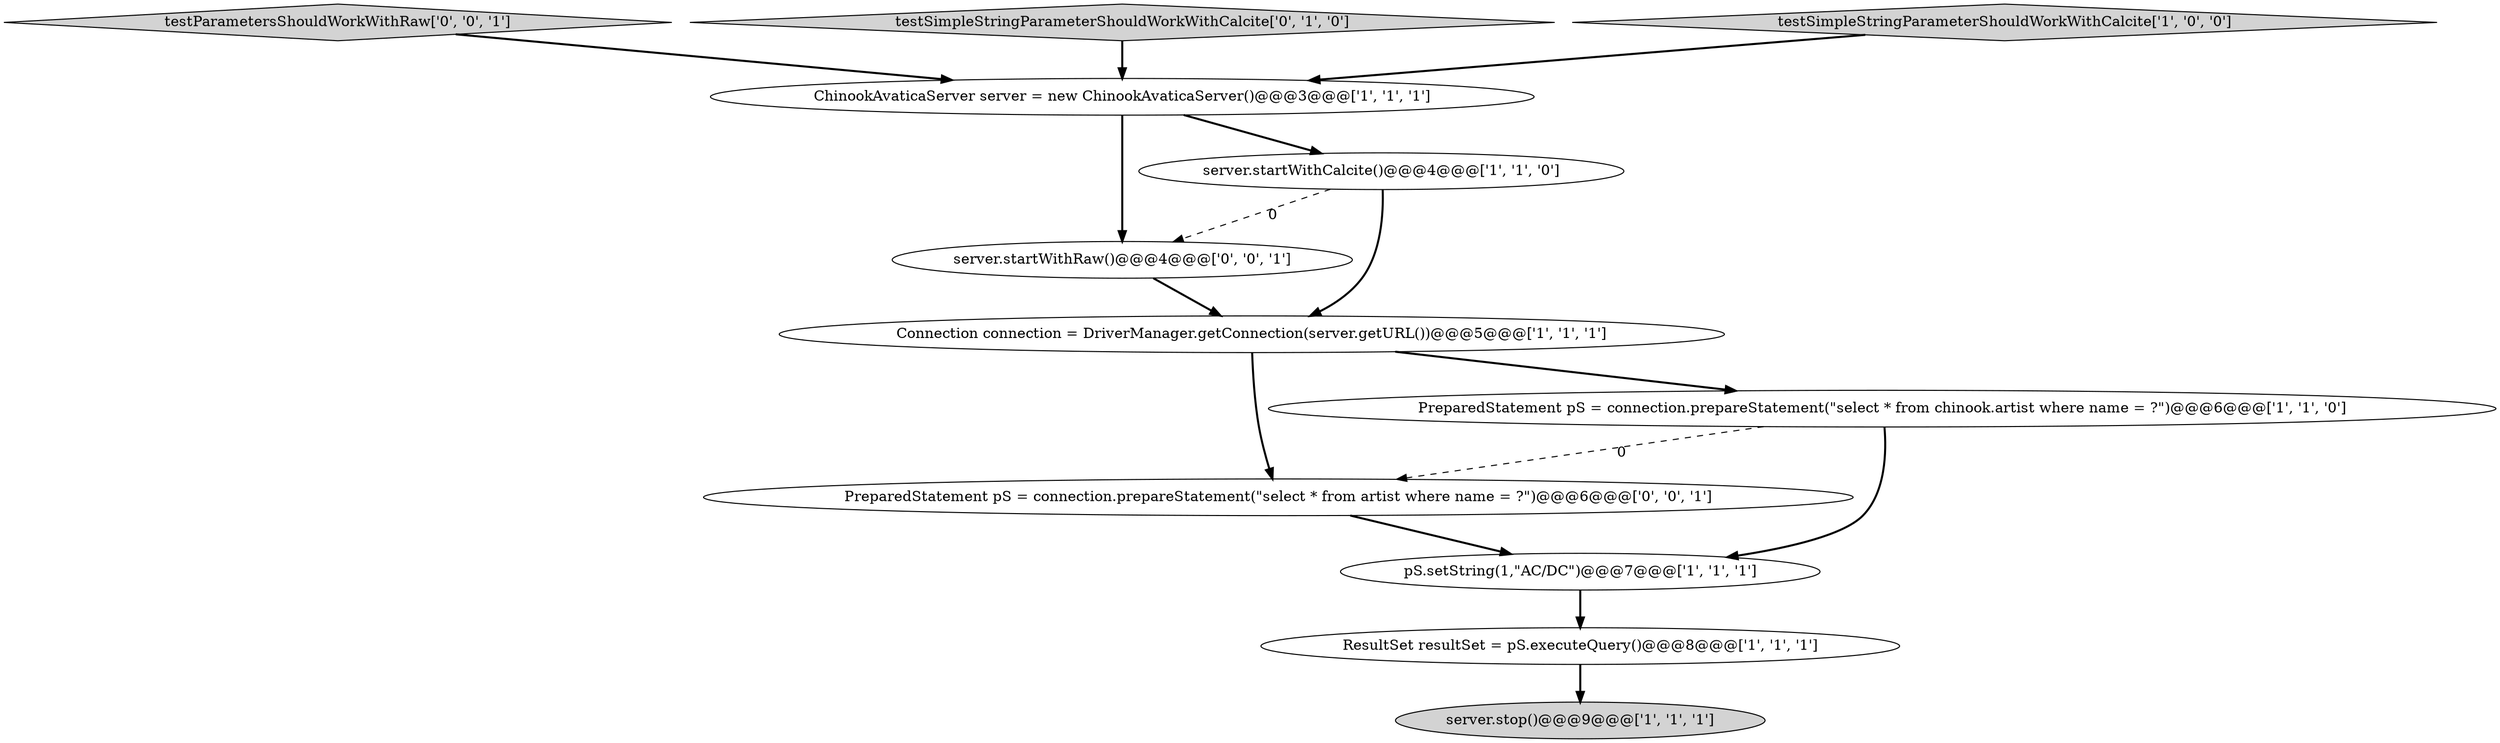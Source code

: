 digraph {
6 [style = filled, label = "Connection connection = DriverManager.getConnection(server.getURL())@@@5@@@['1', '1', '1']", fillcolor = white, shape = ellipse image = "AAA0AAABBB1BBB"];
0 [style = filled, label = "server.stop()@@@9@@@['1', '1', '1']", fillcolor = lightgray, shape = ellipse image = "AAA0AAABBB1BBB"];
10 [style = filled, label = "testParametersShouldWorkWithRaw['0', '0', '1']", fillcolor = lightgray, shape = diamond image = "AAA0AAABBB3BBB"];
9 [style = filled, label = "server.startWithRaw()@@@4@@@['0', '0', '1']", fillcolor = white, shape = ellipse image = "AAA0AAABBB3BBB"];
1 [style = filled, label = "ChinookAvaticaServer server = new ChinookAvaticaServer()@@@3@@@['1', '1', '1']", fillcolor = white, shape = ellipse image = "AAA0AAABBB1BBB"];
8 [style = filled, label = "testSimpleStringParameterShouldWorkWithCalcite['0', '1', '0']", fillcolor = lightgray, shape = diamond image = "AAA0AAABBB2BBB"];
7 [style = filled, label = "ResultSet resultSet = pS.executeQuery()@@@8@@@['1', '1', '1']", fillcolor = white, shape = ellipse image = "AAA0AAABBB1BBB"];
3 [style = filled, label = "testSimpleStringParameterShouldWorkWithCalcite['1', '0', '0']", fillcolor = lightgray, shape = diamond image = "AAA0AAABBB1BBB"];
11 [style = filled, label = "PreparedStatement pS = connection.prepareStatement(\"select * from artist where name = ?\")@@@6@@@['0', '0', '1']", fillcolor = white, shape = ellipse image = "AAA0AAABBB3BBB"];
5 [style = filled, label = "server.startWithCalcite()@@@4@@@['1', '1', '0']", fillcolor = white, shape = ellipse image = "AAA0AAABBB1BBB"];
2 [style = filled, label = "PreparedStatement pS = connection.prepareStatement(\"select * from chinook.artist where name = ?\")@@@6@@@['1', '1', '0']", fillcolor = white, shape = ellipse image = "AAA0AAABBB1BBB"];
4 [style = filled, label = "pS.setString(1,\"AC/DC\")@@@7@@@['1', '1', '1']", fillcolor = white, shape = ellipse image = "AAA0AAABBB1BBB"];
1->5 [style = bold, label=""];
8->1 [style = bold, label=""];
2->11 [style = dashed, label="0"];
5->9 [style = dashed, label="0"];
7->0 [style = bold, label=""];
5->6 [style = bold, label=""];
3->1 [style = bold, label=""];
10->1 [style = bold, label=""];
2->4 [style = bold, label=""];
6->11 [style = bold, label=""];
4->7 [style = bold, label=""];
1->9 [style = bold, label=""];
9->6 [style = bold, label=""];
11->4 [style = bold, label=""];
6->2 [style = bold, label=""];
}
